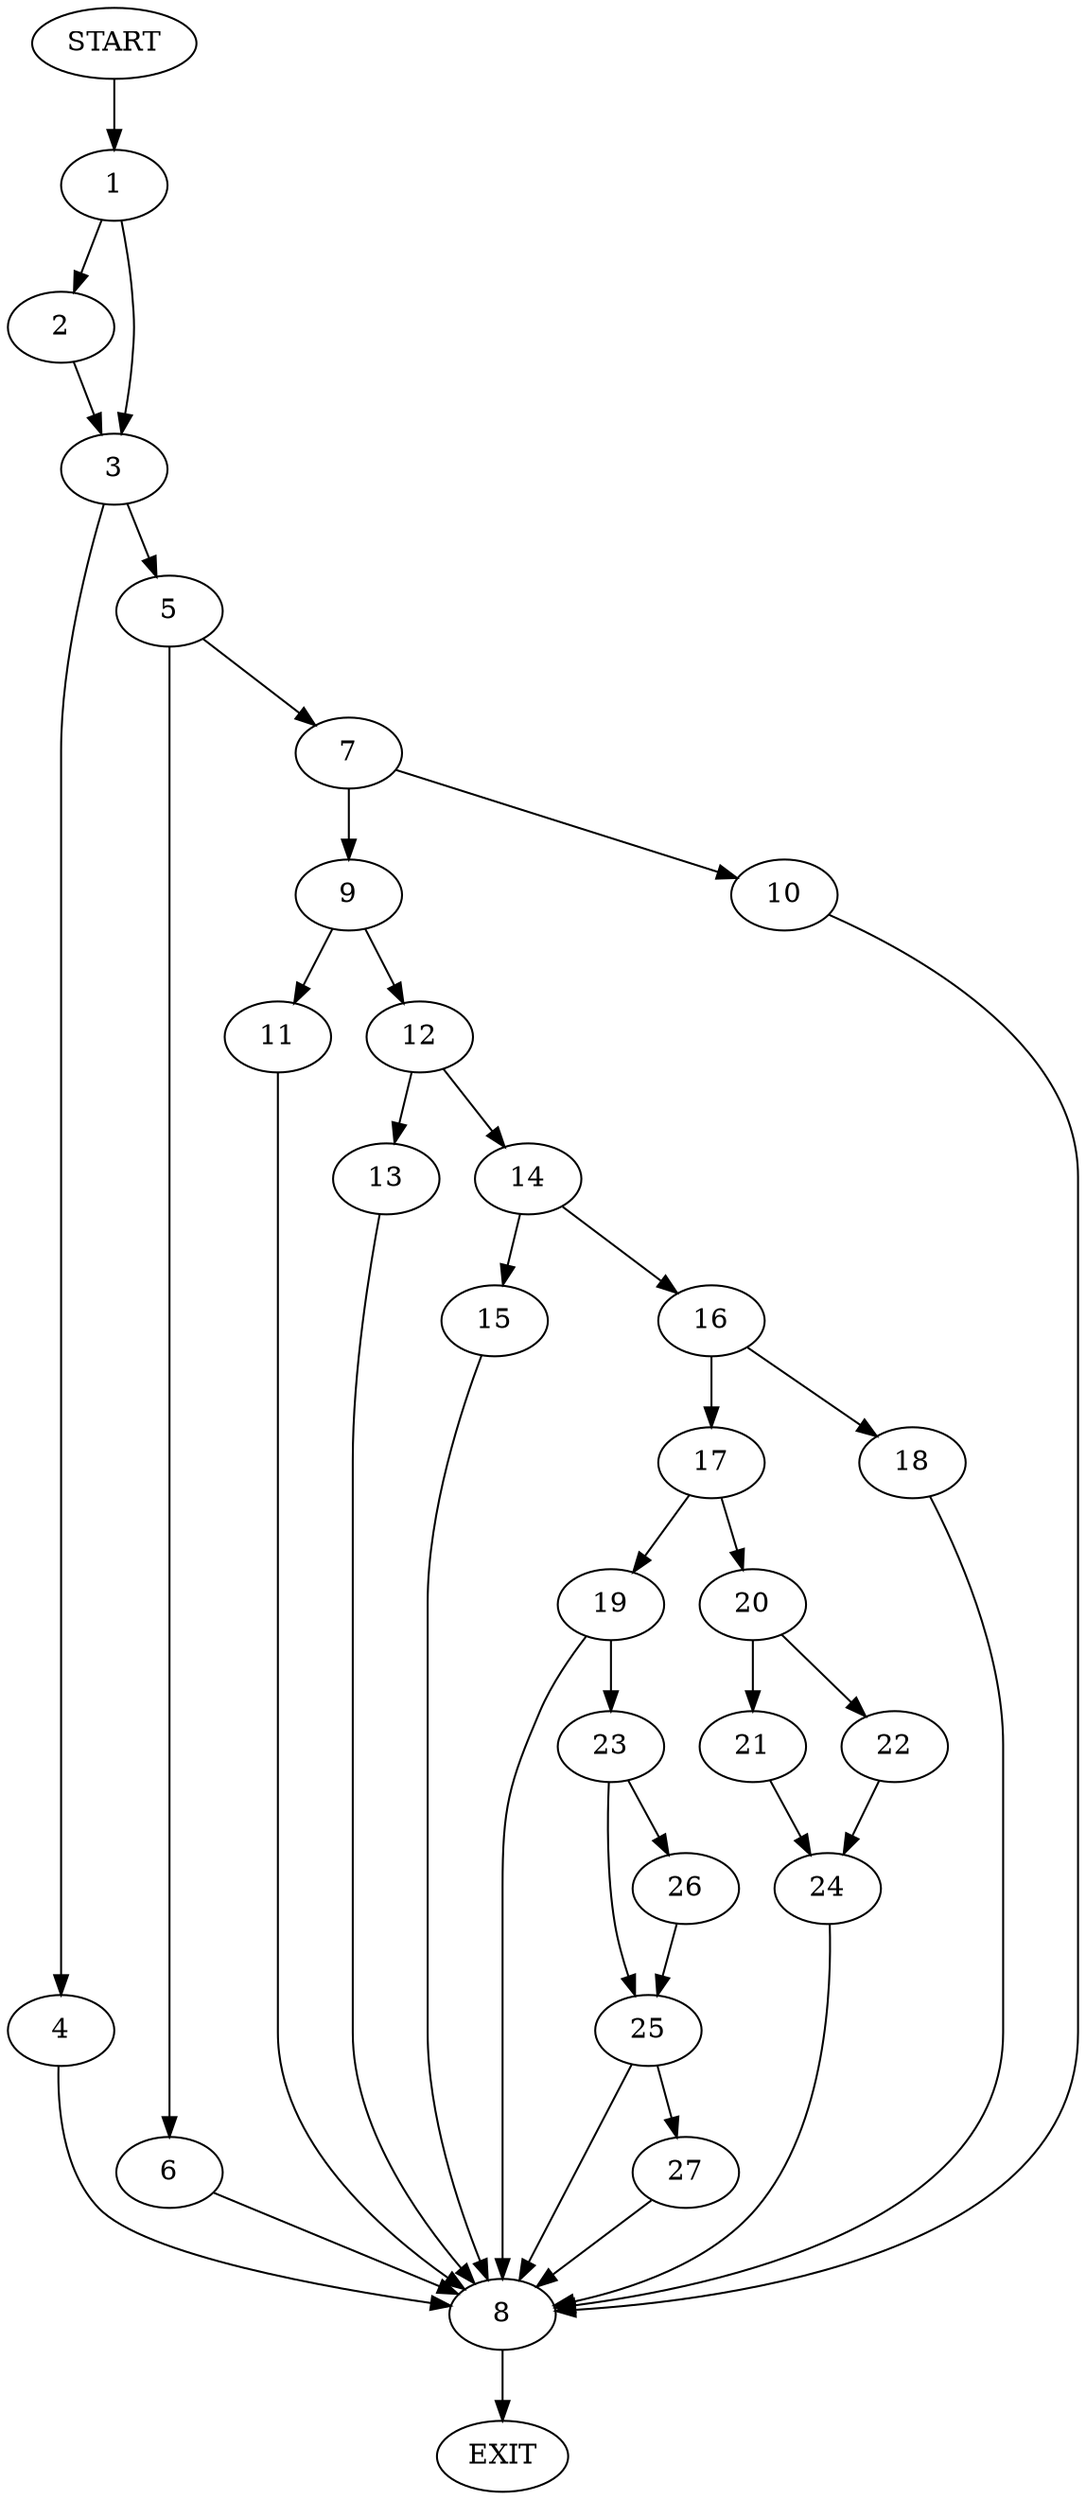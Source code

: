 digraph {
0 [label="START"]
28 [label="EXIT"]
0 -> 1
1 -> 2
1 -> 3
2 -> 3
3 -> 4
3 -> 5
5 -> 6
5 -> 7
4 -> 8
8 -> 28
7 -> 9
7 -> 10
6 -> 8
9 -> 11
9 -> 12
10 -> 8
11 -> 8
12 -> 13
12 -> 14
13 -> 8
14 -> 15
14 -> 16
15 -> 8
16 -> 17
16 -> 18
18 -> 8
17 -> 19
17 -> 20
20 -> 21
20 -> 22
19 -> 23
19 -> 8
22 -> 24
21 -> 24
24 -> 8
23 -> 25
23 -> 26
25 -> 8
25 -> 27
26 -> 25
27 -> 8
}
